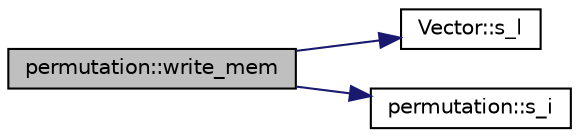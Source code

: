 digraph "permutation::write_mem"
{
  edge [fontname="Helvetica",fontsize="10",labelfontname="Helvetica",labelfontsize="10"];
  node [fontname="Helvetica",fontsize="10",shape=record];
  rankdir="LR";
  Node2902 [label="permutation::write_mem",height=0.2,width=0.4,color="black", fillcolor="grey75", style="filled", fontcolor="black"];
  Node2902 -> Node2903 [color="midnightblue",fontsize="10",style="solid",fontname="Helvetica"];
  Node2903 [label="Vector::s_l",height=0.2,width=0.4,color="black", fillcolor="white", style="filled",URL="$d5/db2/class_vector.html#ad2dc082288f858d22a528832289e0704"];
  Node2902 -> Node2904 [color="midnightblue",fontsize="10",style="solid",fontname="Helvetica"];
  Node2904 [label="permutation::s_i",height=0.2,width=0.4,color="black", fillcolor="white", style="filled",URL="$d0/d08/classpermutation.html#ab8c74af5111dbf8808da04214b918873"];
}

